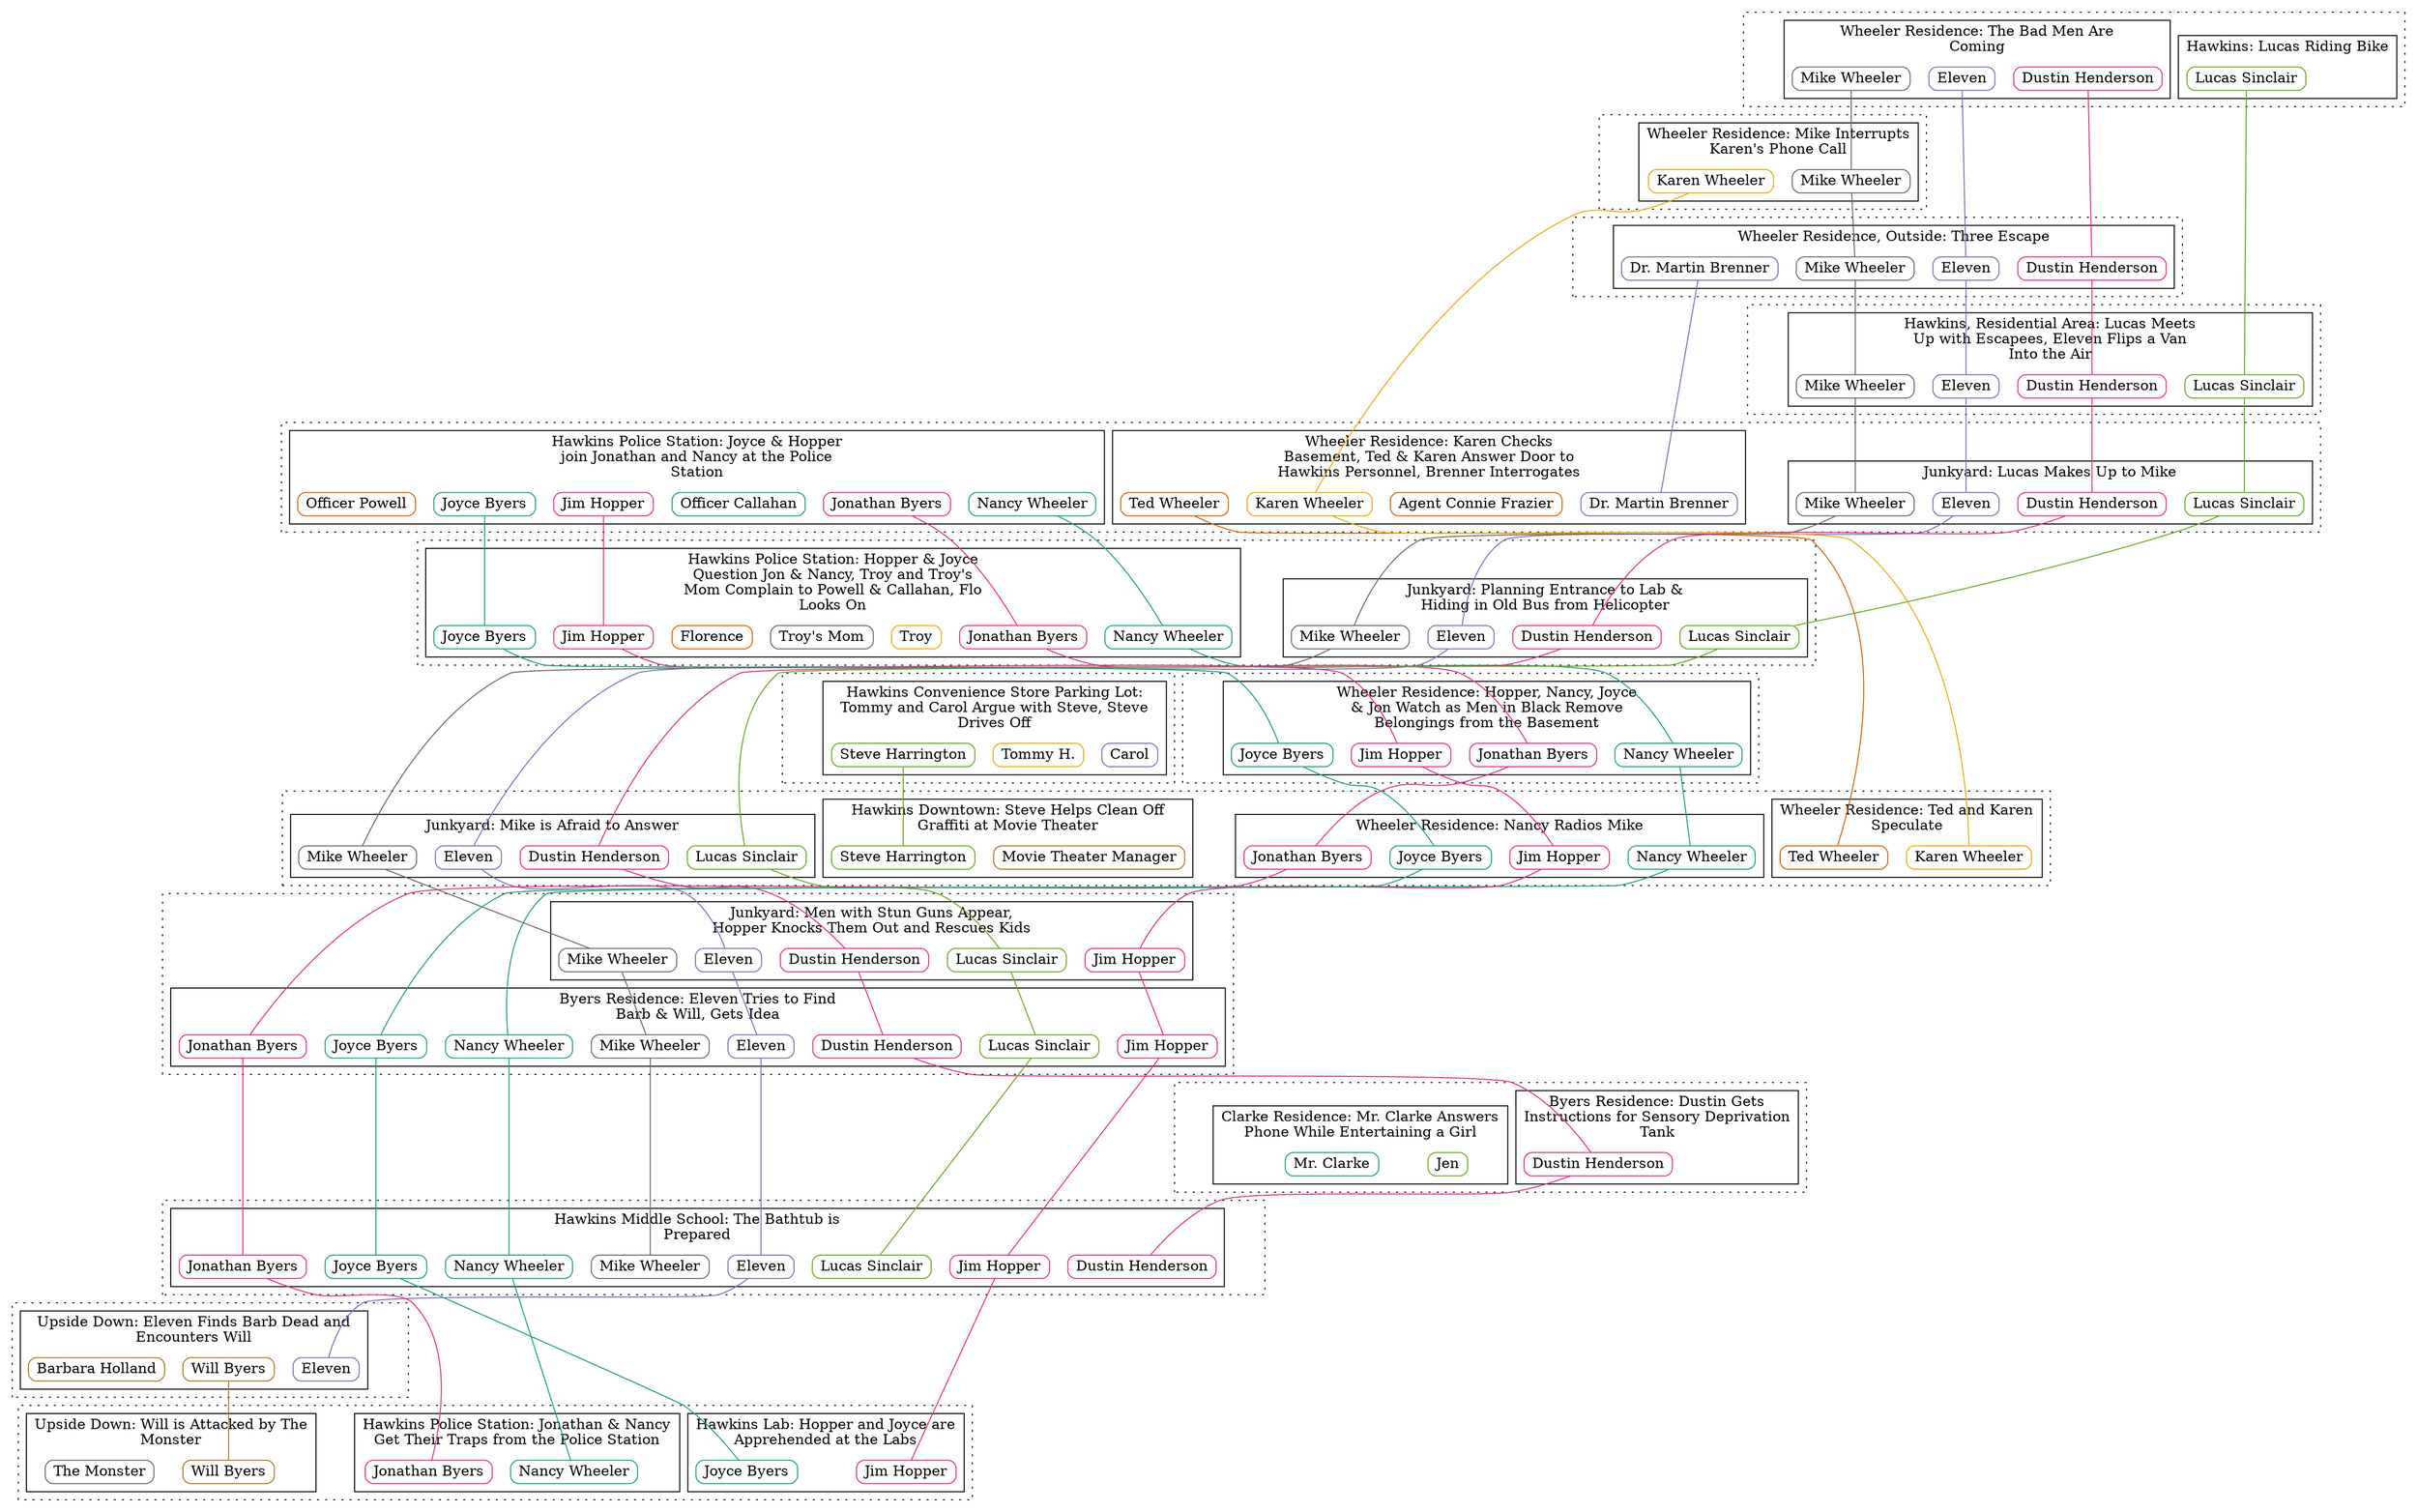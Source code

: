 // Chapter Seven: The Bathtub
digraph {
	center=1 randir=TB
	edge [dir=none]
	node [height=0.3 width=0.3]
	subgraph timeline {
		node [label="" style=invis]
		edge [style=invis]
		epoch_1 -> epoch_2
		epoch_2 -> epoch_3
		epoch_3 -> epoch_4
		epoch_4 -> epoch_5
		epoch_5 -> epoch_6
		epoch_6 -> epoch_7
		epoch_7 -> epoch_8
		epoch_8 -> epoch_9
		epoch_9 -> epoch_10
		epoch_10 -> epoch_11
		epoch_11 -> epoch_12
		epoch_12 -> epoch_13
		epoch_13 -> epoch_14
	}
	// Styles for Character Nodes
	{
		node [colorscheme=dark28 shape=box style=rounded]
		edge [colorscheme=dark28]
		{
			node [color=1 label="Nancy Wheeler"]
			edge [color=1]
			Nancy_epoch_5_1 -> Nancy_epoch_6_1
			Nancy_epoch_6_1 -> Nancy_epoch_8_0
			Nancy_epoch_8_0 -> Nancy_epoch_9_0
			Nancy_epoch_9_0 -> Nancy_epoch_10_1
			Nancy_epoch_10_1 -> Nancy_epoch_12_0
			Nancy_epoch_12_0 -> Nancy_epoch_14_0
		}
		{
			node [color=2 label="Ted Wheeler"]
			edge [color=2]
			Ted_epoch_5_2 -> Ted_epoch_9_3
		}
		{
			node [color=3 label=Eleven]
			edge [color=3]
			Eleven_epoch_1_0 -> Eleven_epoch_3_0
			Eleven_epoch_3_0 -> Eleven_epoch_4_0
			Eleven_epoch_4_0 -> Eleven_epoch_5_0
			Eleven_epoch_5_0 -> Eleven_epoch_6_0
			Eleven_epoch_6_0 -> Eleven_epoch_9_1
			Eleven_epoch_9_1 -> Eleven_epoch_10_0
			Eleven_epoch_10_0 -> Eleven_epoch_10_1
			Eleven_epoch_10_1 -> Eleven_epoch_12_0
			Eleven_epoch_12_0 -> Eleven_epoch_13_0
		}
		{
			node [color=4 label="Jonathan Byers"]
			edge [color=4]
			Jonathan_epoch_5_1 -> Jonathan_epoch_6_1
			Jonathan_epoch_6_1 -> Jonathan_epoch_8_0
			Jonathan_epoch_8_0 -> Jonathan_epoch_9_0
			Jonathan_epoch_9_0 -> Jonathan_epoch_10_1
			Jonathan_epoch_10_1 -> Jonathan_epoch_12_0
			Jonathan_epoch_12_0 -> Jonathan_epoch_14_0
		}
		{
			node [color=5 label=Jen]
			edge [color=5]
			Jen_epoch_11_1
		}
		{
			node [color=6 label=Troy]
			edge [color=6]
			Troy_epoch_6_1
		}
		{
			node [color=7 label="Movie Theater Manager"]
			edge [color=7]
			Movie_Theater_Manager_epoch_9_2
		}
		{
			node [color=8 label="Mike Wheeler"]
			edge [color=8]
			Mike_epoch_1_0 -> Mike_epoch_2_0
			Mike_epoch_2_0 -> Mike_epoch_3_0
			Mike_epoch_3_0 -> Mike_epoch_4_0
			Mike_epoch_4_0 -> Mike_epoch_5_0
			Mike_epoch_5_0 -> Mike_epoch_6_0
			Mike_epoch_6_0 -> Mike_epoch_9_1
			Mike_epoch_9_1 -> Mike_epoch_10_0
			Mike_epoch_10_0 -> Mike_epoch_10_1
			Mike_epoch_10_1 -> Mike_epoch_12_0
		}
		{
			node [color=1 label="Officer Callahan"]
			edge [color=1]
			Officer_Callahan_epoch_5_1
		}
		{
			node [color=2 label="Agent Connie Frazier"]
			edge [color=2]
			Agent_Frazier_epoch_5_2
		}
		{
			node [color=3 label=Carol]
			edge [color=3]
			Carol_epoch_7_0
		}
		{
			node [color=4 label="Dustin Henderson"]
			edge [color=4]
			Dustin_epoch_1_0 -> Dustin_epoch_3_0
			Dustin_epoch_3_0 -> Dustin_epoch_4_0
			Dustin_epoch_4_0 -> Dustin_epoch_5_0
			Dustin_epoch_5_0 -> Dustin_epoch_6_0
			Dustin_epoch_6_0 -> Dustin_epoch_9_1
			Dustin_epoch_9_1 -> Dustin_epoch_10_0
			Dustin_epoch_10_0 -> Dustin_epoch_10_1
			Dustin_epoch_10_1 -> Dustin_epoch_11_0
			Dustin_epoch_11_0 -> Dustin_epoch_12_0
		}
		{
			node [color=5 label="Lucas Sinclair"]
			edge [color=5]
			Lucas_epoch_1_1 -> Lucas_epoch_4_0
			Lucas_epoch_4_0 -> Lucas_epoch_5_0
			Lucas_epoch_5_0 -> Lucas_epoch_6_0
			Lucas_epoch_6_0 -> Lucas_epoch_9_1
			Lucas_epoch_9_1 -> Lucas_epoch_10_0
			Lucas_epoch_10_0 -> Lucas_epoch_10_1
			Lucas_epoch_10_1 -> Lucas_epoch_12_0
		}
		{
			node [color=6 label="Tommy H."]
			edge [color=6]
			Tommy_epoch_7_0
		}
		{
			node [color=7 label="Will Byers"]
			edge [color=7]
			Will_epoch_13_0 -> Will_epoch_14_2
		}
		{
			node [color=8 label="Troy's Mom"]
			edge [color=8]
			"Troy's_Mom_epoch_6_1"
		}
		{
			node [color=1 label="Mr. Clarke"]
			edge [color=1]
			Mr_Clarke_epoch_11_1
		}
		{
			node [color=2 label=Florence]
			edge [color=2]
			Flo_epoch_6_1
		}
		{
			node [color=3 label="Dr. Martin Brenner"]
			edge [color=3]
			Brenner_epoch_3_0 -> Brenner_epoch_5_2
		}
		{
			node [color=4 label="Jim Hopper"]
			edge [color=4]
			Hopper_epoch_5_1 -> Hopper_epoch_6_1
			Hopper_epoch_6_1 -> Hopper_epoch_8_0
			Hopper_epoch_8_0 -> Hopper_epoch_9_0
			Hopper_epoch_9_0 -> Hopper_epoch_10_0
			Hopper_epoch_10_0 -> Hopper_epoch_10_1
			Hopper_epoch_10_1 -> Hopper_epoch_12_0
			Hopper_epoch_12_0 -> Hopper_epoch_14_1
		}
		{
			node [color=5 label="Steve Harrington"]
			edge [color=5]
			Steve_epoch_7_0 -> Steve_epoch_9_2
		}
		{
			node [color=6 label="Karen Wheeler"]
			edge [color=6]
			Karen_epoch_2_0 -> Karen_epoch_5_2
			Karen_epoch_5_2 -> Karen_epoch_9_3
		}
		{
			node [color=7 label="Barbara Holland"]
			edge [color=7]
			Barb_epoch_13_0
		}
		{
			node [color=8 label="The Monster"]
			edge [color=8]
			The_Monster_epoch_14_2
		}
		{
			node [color=1 label="Joyce Byers"]
			edge [color=1]
			Joyce_epoch_5_1 -> Joyce_epoch_6_1
			Joyce_epoch_6_1 -> Joyce_epoch_8_0
			Joyce_epoch_8_0 -> Joyce_epoch_9_0
			Joyce_epoch_9_0 -> Joyce_epoch_10_1
			Joyce_epoch_10_1 -> Joyce_epoch_12_0
			Joyce_epoch_12_0 -> Joyce_epoch_14_1
		}
		{
			node [color=2 label="Officer Powell"]
			edge [color=2]
			Officer_Powell_epoch_5_1
		}
	}
	subgraph cluster_epoch_1 {
		graph [style=dotted]
		epoch_1
		subgraph cluster_epoch_1_0 {
			graph [style=solid]
			label="Wheeler Residence: The Bad Men Are
Coming"
			Eleven_epoch_1_0
			Mike_epoch_1_0
			Dustin_epoch_1_0
		}
		subgraph cluster_epoch_1_1 {
			graph [style=solid]
			label="Hawkins: Lucas Riding Bike"
			Lucas_epoch_1_1
		}
	}
	subgraph cluster_epoch_2 {
		graph [style=dotted]
		epoch_2
		subgraph cluster_epoch_2_0 {
			graph [style=solid]
			label="Wheeler Residence: Mike Interrupts
Karen's Phone Call"
			Mike_epoch_2_0
			Karen_epoch_2_0
		}
	}
	subgraph cluster_epoch_3 {
		graph [style=dotted]
		epoch_3
		subgraph cluster_epoch_3_0 {
			graph [style=solid]
			label="Wheeler Residence, Outside: Three Escape"
			Eleven_epoch_3_0
			Mike_epoch_3_0
			Dustin_epoch_3_0
			Brenner_epoch_3_0
		}
	}
	subgraph cluster_epoch_4 {
		graph [style=dotted]
		epoch_4
		subgraph cluster_epoch_4_0 {
			graph [style=solid]
			label="Hawkins, Residential Area: Lucas Meets
Up with Escapees, Eleven Flips a Van
Into the Air"
			Lucas_epoch_4_0
			Eleven_epoch_4_0
			Mike_epoch_4_0
			Dustin_epoch_4_0
		}
	}
	subgraph cluster_epoch_5 {
		graph [style=dotted]
		epoch_5
		subgraph cluster_epoch_5_0 {
			graph [style=solid]
			label="Junkyard: Lucas Makes Up to Mike"
			Mike_epoch_5_0
			Dustin_epoch_5_0
			Lucas_epoch_5_0
			Eleven_epoch_5_0
		}
		subgraph cluster_epoch_5_1 {
			graph [style=solid]
			label="Hawkins Police Station: Joyce & Hopper
join Jonathan and Nancy at the Police
Station"
			Joyce_epoch_5_1
			Hopper_epoch_5_1
			Jonathan_epoch_5_1
			Nancy_epoch_5_1
			Officer_Powell_epoch_5_1
			Officer_Callahan_epoch_5_1
		}
		subgraph cluster_epoch_5_2 {
			graph [style=solid]
			label="Wheeler Residence: Karen Checks
Basement, Ted & Karen Answer Door to
Hawkins Personnel, Brenner Interrogates"
			Karen_epoch_5_2
			Ted_epoch_5_2
			Brenner_epoch_5_2
			Agent_Frazier_epoch_5_2
		}
	}
	subgraph cluster_epoch_6 {
		graph [style=dotted]
		epoch_6
		subgraph cluster_epoch_6_0 {
			graph [style=solid]
			label="Junkyard: Planning Entrance to Lab &
Hiding in Old Bus from Helicopter"
			Mike_epoch_6_0
			Dustin_epoch_6_0
			Lucas_epoch_6_0
			Eleven_epoch_6_0
		}
		subgraph cluster_epoch_6_1 {
			graph [style=solid]
			label="Hawkins Police Station: Hopper & Joyce
Question Jon & Nancy, Troy and Troy's
Mom Complain to Powell & Callahan, Flo
Looks On"
			Hopper_epoch_6_1
			Joyce_epoch_6_1
			Jonathan_epoch_6_1
			Nancy_epoch_6_1
			Troy_epoch_6_1
			"Troy's_Mom_epoch_6_1"
			Flo_epoch_6_1
		}
	}
	subgraph cluster_epoch_7 {
		graph [style=dotted]
		epoch_7
		subgraph cluster_epoch_7_0 {
			graph [style=solid]
			label="Hawkins Convenience Store Parking Lot:
Tommy and Carol Argue with Steve, Steve
Drives Off"
			Steve_epoch_7_0
			Tommy_epoch_7_0
			Carol_epoch_7_0
		}
	}
	subgraph cluster_epoch_8 {
		graph [style=dotted]
		epoch_8
		subgraph cluster_epoch_8_0 {
			graph [style=solid]
			label="Wheeler Residence: Hopper, Nancy, Joyce
& Jon Watch as Men in Black Remove
Belongings from the Basement"
			Hopper_epoch_8_0
			Nancy_epoch_8_0
			Joyce_epoch_8_0
			Jonathan_epoch_8_0
		}
	}
	subgraph cluster_epoch_9 {
		graph [style=dotted]
		epoch_9
		subgraph cluster_epoch_9_0 {
			graph [style=solid]
			label="Wheeler Residence: Nancy Radios Mike"
			Hopper_epoch_9_0
			Nancy_epoch_9_0
			Joyce_epoch_9_0
			Jonathan_epoch_9_0
		}
		subgraph cluster_epoch_9_1 {
			graph [style=solid]
			label="Junkyard: Mike is Afraid to Answer"
			Mike_epoch_9_1
			Lucas_epoch_9_1
			Dustin_epoch_9_1
			Eleven_epoch_9_1
		}
		subgraph cluster_epoch_9_2 {
			graph [style=solid]
			label="Hawkins Downtown: Steve Helps Clean Off
Graffiti at Movie Theater"
			Steve_epoch_9_2
			Movie_Theater_Manager_epoch_9_2
		}
		subgraph cluster_epoch_9_3 {
			graph [style=solid]
			label="Wheeler Residence: Ted and Karen
Speculate"
			Ted_epoch_9_3
			Karen_epoch_9_3
		}
	}
	subgraph cluster_epoch_10 {
		graph [style=dotted]
		epoch_10
		subgraph cluster_epoch_10_0 {
			graph [style=solid]
			label="Junkyard: Men with Stun Guns Appear,
Hopper Knocks Them Out and Rescues Kids"
			Hopper_epoch_10_0
			Eleven_epoch_10_0
			Lucas_epoch_10_0
			Mike_epoch_10_0
			Dustin_epoch_10_0
		}
		subgraph cluster_epoch_10_1 {
			graph [style=solid]
			label="Byers Residence: Eleven Tries to Find
Barb & Will, Gets Idea"
			Hopper_epoch_10_1
			Joyce_epoch_10_1
			Eleven_epoch_10_1
			Mike_epoch_10_1
			Dustin_epoch_10_1
			Lucas_epoch_10_1
			Nancy_epoch_10_1
			Jonathan_epoch_10_1
		}
	}
	subgraph cluster_epoch_11 {
		graph [style=dotted]
		epoch_11
		subgraph cluster_epoch_11_0 {
			graph [style=solid]
			label="Byers Residence: Dustin Gets
Instructions for Sensory Deprivation
Tank"
			Dustin_epoch_11_0
		}
		subgraph cluster_epoch_11_1 {
			graph [style=solid]
			label="Clarke Residence: Mr. Clarke Answers
Phone While Entertaining a Girl"
			Mr_Clarke_epoch_11_1
			Jen_epoch_11_1
		}
	}
	subgraph cluster_epoch_12 {
		graph [style=dotted]
		epoch_12
		subgraph cluster_epoch_12_0 {
			graph [style=solid]
			label="Hawkins Middle School: The Bathtub is
Prepared"
			Hopper_epoch_12_0
			Joyce_epoch_12_0
			Eleven_epoch_12_0
			Mike_epoch_12_0
			Dustin_epoch_12_0
			Lucas_epoch_12_0
			Nancy_epoch_12_0
			Jonathan_epoch_12_0
		}
	}
	subgraph cluster_epoch_13 {
		graph [style=dotted]
		epoch_13
		subgraph cluster_epoch_13_0 {
			graph [style=solid]
			label="Upside Down: Eleven Finds Barb Dead and
Encounters Will"
			Eleven_epoch_13_0
			Barb_epoch_13_0
			Will_epoch_13_0
		}
	}
	subgraph cluster_epoch_14 {
		graph [style=dotted]
		epoch_14
		subgraph cluster_epoch_14_0 {
			graph [style=solid]
			label="Hawkins Police Station: Jonathan & Nancy
Get Their Traps from the Police Station"
			Jonathan_epoch_14_0
			Nancy_epoch_14_0
		}
		subgraph cluster_epoch_14_1 {
			graph [style=solid]
			label="Hawkins Lab: Hopper and Joyce are
Apprehended at the Labs"
			Hopper_epoch_14_1
			Joyce_epoch_14_1
		}
		subgraph cluster_epoch_14_2 {
			graph [style=solid]
			label="Upside Down: Will is Attacked by The
Monster"
			Will_epoch_14_2
			The_Monster_epoch_14_2
		}
	}
}
